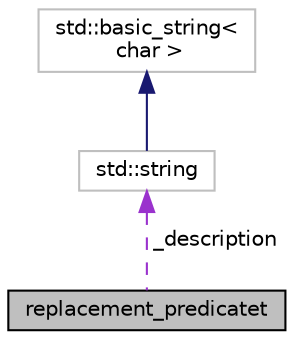 digraph "replacement_predicatet"
{
 // LATEX_PDF_SIZE
  bgcolor="transparent";
  edge [fontname="Helvetica",fontsize="10",labelfontname="Helvetica",labelfontsize="10"];
  node [fontname="Helvetica",fontsize="10",shape=record];
  Node1 [label="replacement_predicatet",height=0.2,width=0.4,color="black", fillcolor="grey75", style="filled", fontcolor="black",tooltip="Patterns of expressions that should be replaced."];
  Node2 -> Node1 [dir="back",color="darkorchid3",fontsize="10",style="dashed",label=" _description" ,fontname="Helvetica"];
  Node2 [label="std::string",height=0.2,width=0.4,color="grey75",tooltip="STL class."];
  Node3 -> Node2 [dir="back",color="midnightblue",fontsize="10",style="solid",fontname="Helvetica"];
  Node3 [label="std::basic_string\<\l char \>",height=0.2,width=0.4,color="grey75",tooltip="STL class."];
}
